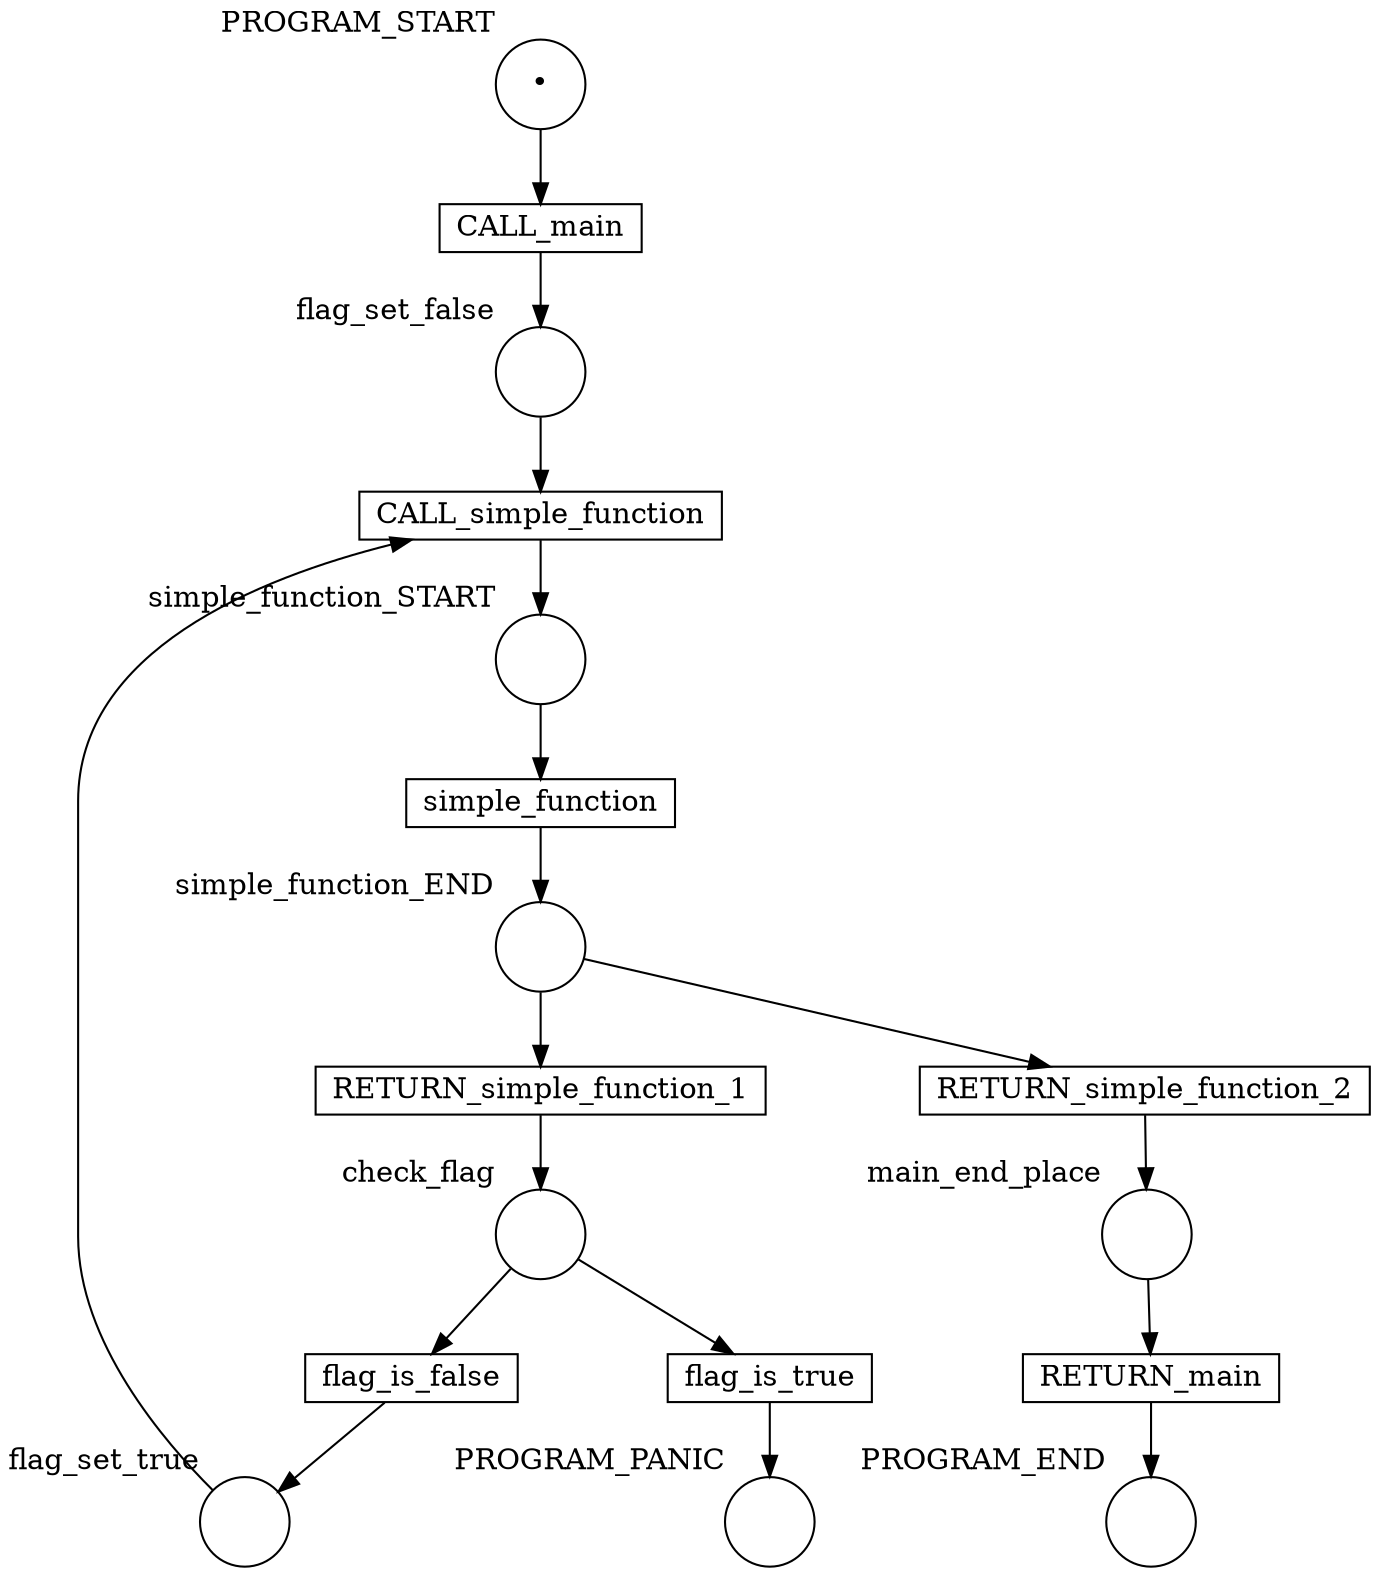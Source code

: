 digraph two_function_call_incorrect {
    nodesep=1.0;
    
    // Program places
    PROGRAM_START [width=0.6 shape="circle" xlabel="PROGRAM_START" label="•"];
    PROGRAM_PANIC [width=0.6 shape="circle" xlabel="PROGRAM_PANIC" label=""];
    PROGRAM_END [width=0.6 shape="circle" xlabel="PROGRAM_END" label=""];
    // main function places
    flag_set_false [width=0.6 shape="circle" xlabel="flag_set_false" label=""];
    check_flag [width=0.6 shape="circle" xlabel="check_flag" label=""];
    flag_set_true [width=0.6 shape="circle" xlabel="flag_set_true" label=""];
    main_end_place [width=0.6 shape="circle" xlabel="main_end_place" label=""];
    // Simple function places
    simple_function_START [width=0.6 shape="circle" xlabel="simple_function_START" label=""];
    simple_function_END [width=0.6 shape="circle" xlabel="simple_function_END" label=""];
    
    // Transitions
    CALL_main [height=0.1 shape="box" xlabel="" label="CALL_main"];
    CALL_simple_function [height=0.1 shape="box" xlabel="" label="CALL_simple_function"];
    simple_function [height=0.1 shape="box" xlabel="" label="simple_function"];
    RETURN_simple_function_1 [height=0.1 shape="box" xlabel="" label="RETURN_simple_function_1"];
    RETURN_simple_function_2 [height=0.1 shape="box" xlabel="" label="RETURN_simple_function_2"];
    flag_is_false [height=0.1 shape="box" xlabel="" label="flag_is_false"];
    flag_is_true [height=0.1 shape="box" xlabel="" label="flag_is_true"];
    RETURN_main [height=0.1 shape="box" xlabel="" label="RETURN_main"];
     
    // Before the first function call
    PROGRAM_START -> CALL_main;
    CALL_main -> flag_set_false;
    // First function call
    flag_set_false -> CALL_simple_function [weight=10];
    CALL_simple_function -> simple_function_START [weight=10];
    simple_function_START -> simple_function [weight=10];
    simple_function -> simple_function_END [weight=10];
    simple_function_END -> RETURN_simple_function_1 [weight=10];
    RETURN_simple_function_1 -> check_flag [weight=10];
    // Check flag
    check_flag -> flag_is_true;
    flag_is_true -> PROGRAM_PANIC;
    check_flag -> flag_is_false;
    flag_is_false -> flag_set_true;
    // Second function call
    flag_set_true -> CALL_simple_function;
    simple_function_END -> RETURN_simple_function_2;
    RETURN_simple_function_2 -> main_end_place;
    main_end_place -> RETURN_main;
    RETURN_main -> PROGRAM_END;
    
    // Put the program start at the top and the program end at the bottom
    {rank = min; PROGRAM_START;}
    {rank = max; PROGRAM_PANIC; PROGRAM_END;} 
}